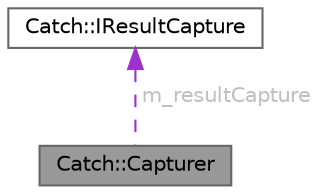digraph "Catch::Capturer"
{
 // LATEX_PDF_SIZE
  bgcolor="transparent";
  edge [fontname=Helvetica,fontsize=10,labelfontname=Helvetica,labelfontsize=10];
  node [fontname=Helvetica,fontsize=10,shape=box,height=0.2,width=0.4];
  Node1 [id="Node000001",label="Catch::Capturer",height=0.2,width=0.4,color="gray40", fillcolor="grey60", style="filled", fontcolor="black",tooltip=" "];
  Node2 -> Node1 [id="edge1_Node000001_Node000002",dir="back",color="darkorchid3",style="dashed",tooltip=" ",label=" m_resultCapture",fontcolor="grey" ];
  Node2 [id="Node000002",label="Catch::IResultCapture",height=0.2,width=0.4,color="gray40", fillcolor="white", style="filled",URL="$struct_catch_1_1_i_result_capture.html",tooltip=" "];
}
